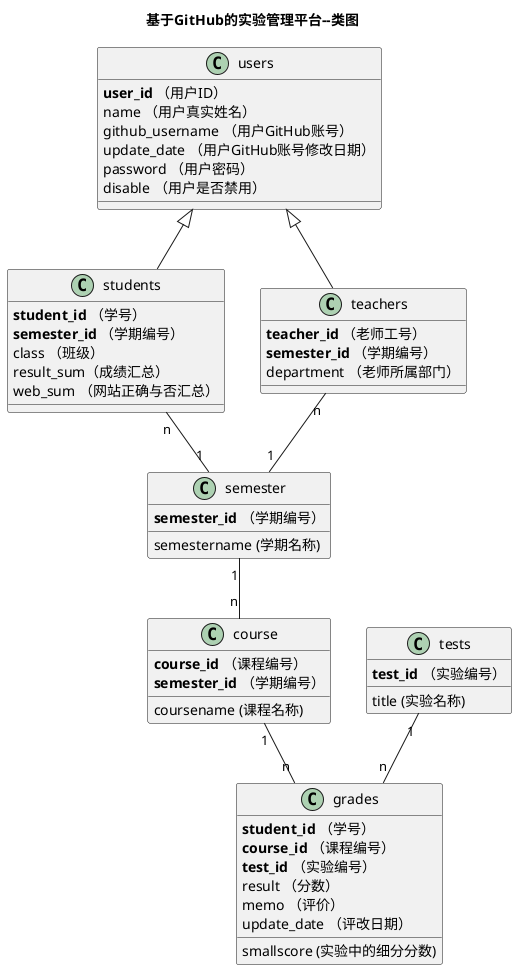 @startuml
title 基于GitHub的实验管理平台--类图
class users {
    <b>user_id</b> （用户ID）
    name （用户真实姓名）
    github_username （用户GitHub账号）
    update_date （用户GitHub账号修改日期）
    password （用户密码）
    disable （用户是否禁用）
}
class teachers{
    <b>teacher_id</b> （老师工号）
    <b>semester_id</b> （学期编号）
    department （老师所属部门）
}
class students{
    <b>student_id</b> （学号）
    <b>semester_id</b> （学期编号）
    class （班级）
    result_sum（成绩汇总）
    web_sum （网站正确与否汇总）
}
users <|- students
users <|-- teachers


class tests {
    <b>test_id</b> （实验编号）
    title (实验名称)
}

class semester {
    <b>semester_id</b> （学期编号）
    semestername (学期名称)
}

class course {
 <b>course_id</b> （课程编号）
   <b>semester_id</b> （学期编号）
    coursename (课程名称)
}
class grades {
    <b>student_id</b> （学号）
    <b>course_id</b> （课程编号）
    <b>test_id</b> （实验编号）
    smallscore (实验中的细分分数)
    result （分数）
    memo （评价）
    update_date （评改日期）
}
students "n" -- "1"  semester
teachers "n" -- "1"  semester
semester "1" -- "n"  course
course "1" -- "n"  grades
tests "1" -- "n"  grades


@enduml